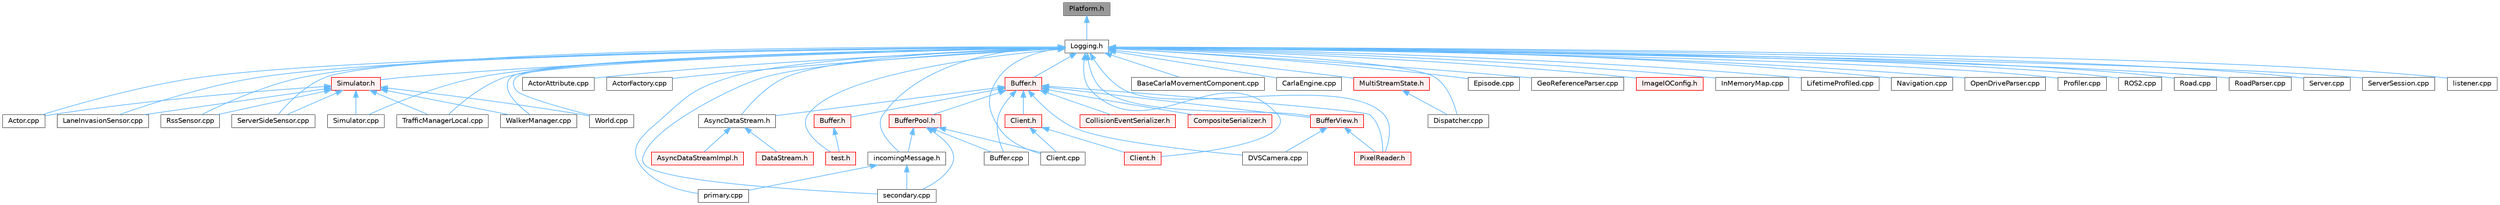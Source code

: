 digraph "Platform.h"
{
 // INTERACTIVE_SVG=YES
 // LATEX_PDF_SIZE
  bgcolor="transparent";
  edge [fontname=Helvetica,fontsize=10,labelfontname=Helvetica,labelfontsize=10];
  node [fontname=Helvetica,fontsize=10,shape=box,height=0.2,width=0.4];
  Node1 [id="Node000001",label="Platform.h",height=0.2,width=0.4,color="gray40", fillcolor="grey60", style="filled", fontcolor="black",tooltip=" "];
  Node1 -> Node2 [id="edge1_Node000001_Node000002",dir="back",color="steelblue1",style="solid",tooltip=" "];
  Node2 [id="Node000002",label="Logging.h",height=0.2,width=0.4,color="grey40", fillcolor="white", style="filled",URL="$de/d87/Logging_8h.html",tooltip=" "];
  Node2 -> Node3 [id="edge2_Node000002_Node000003",dir="back",color="steelblue1",style="solid",tooltip=" "];
  Node3 [id="Node000003",label="Actor.cpp",height=0.2,width=0.4,color="grey40", fillcolor="white", style="filled",URL="$d4/d34/Actor_8cpp.html",tooltip=" "];
  Node2 -> Node4 [id="edge3_Node000002_Node000004",dir="back",color="steelblue1",style="solid",tooltip=" "];
  Node4 [id="Node000004",label="ActorAttribute.cpp",height=0.2,width=0.4,color="grey40", fillcolor="white", style="filled",URL="$dc/d32/ActorAttribute_8cpp.html",tooltip=" "];
  Node2 -> Node5 [id="edge4_Node000002_Node000005",dir="back",color="steelblue1",style="solid",tooltip=" "];
  Node5 [id="Node000005",label="ActorFactory.cpp",height=0.2,width=0.4,color="grey40", fillcolor="white", style="filled",URL="$df/dd6/ActorFactory_8cpp.html",tooltip=" "];
  Node2 -> Node6 [id="edge5_Node000002_Node000006",dir="back",color="steelblue1",style="solid",tooltip=" "];
  Node6 [id="Node000006",label="AsyncDataStream.h",height=0.2,width=0.4,color="grey40", fillcolor="white", style="filled",URL="$d9/d4d/AsyncDataStream_8h.html",tooltip=" "];
  Node6 -> Node7 [id="edge6_Node000006_Node000007",dir="back",color="steelblue1",style="solid",tooltip=" "];
  Node7 [id="Node000007",label="AsyncDataStreamImpl.h",height=0.2,width=0.4,color="red", fillcolor="#FFF0F0", style="filled",URL="$d0/d17/AsyncDataStreamImpl_8h.html",tooltip=" "];
  Node6 -> Node102 [id="edge7_Node000006_Node000102",dir="back",color="steelblue1",style="solid",tooltip=" "];
  Node102 [id="Node000102",label="DataStream.h",height=0.2,width=0.4,color="red", fillcolor="#FFF0F0", style="filled",URL="$da/dd9/DataStream_8h.html",tooltip=" "];
  Node2 -> Node125 [id="edge8_Node000002_Node000125",dir="back",color="steelblue1",style="solid",tooltip=" "];
  Node125 [id="Node000125",label="BaseCarlaMovementComponent.cpp",height=0.2,width=0.4,color="grey40", fillcolor="white", style="filled",URL="$da/da6/BaseCarlaMovementComponent_8cpp.html",tooltip=" "];
  Node2 -> Node126 [id="edge9_Node000002_Node000126",dir="back",color="steelblue1",style="solid",tooltip=" "];
  Node126 [id="Node000126",label="Buffer.h",height=0.2,width=0.4,color="red", fillcolor="#FFF0F0", style="filled",URL="$d2/dda/carla_2Buffer_8h.html",tooltip=" "];
  Node126 -> Node6 [id="edge10_Node000126_Node000006",dir="back",color="steelblue1",style="solid",tooltip=" "];
  Node126 -> Node127 [id="edge11_Node000126_Node000127",dir="back",color="steelblue1",style="solid",tooltip=" "];
  Node127 [id="Node000127",label="Buffer.cpp",height=0.2,width=0.4,color="grey40", fillcolor="white", style="filled",URL="$df/de7/carla_2Buffer_8cpp.html",tooltip=" "];
  Node126 -> Node128 [id="edge12_Node000126_Node000128",dir="back",color="steelblue1",style="solid",tooltip=" "];
  Node128 [id="Node000128",label="Buffer.h",height=0.2,width=0.4,color="red", fillcolor="#FFF0F0", style="filled",URL="$d0/dbd/test_2Buffer_8h.html",tooltip=" "];
  Node128 -> Node130 [id="edge13_Node000128_Node000130",dir="back",color="steelblue1",style="solid",tooltip=" "];
  Node130 [id="Node000130",label="test.h",height=0.2,width=0.4,color="red", fillcolor="#FFF0F0", style="filled",URL="$d2/ddc/test_8h.html",tooltip=" "];
  Node126 -> Node143 [id="edge14_Node000126_Node000143",dir="back",color="steelblue1",style="solid",tooltip=" "];
  Node143 [id="Node000143",label="BufferPool.h",height=0.2,width=0.4,color="red", fillcolor="#FFF0F0", style="filled",URL="$de/d1a/BufferPool_8h.html",tooltip=" "];
  Node143 -> Node127 [id="edge15_Node000143_Node000127",dir="back",color="steelblue1",style="solid",tooltip=" "];
  Node143 -> Node144 [id="edge16_Node000143_Node000144",dir="back",color="steelblue1",style="solid",tooltip=" "];
  Node144 [id="Node000144",label="Client.cpp",height=0.2,width=0.4,color="grey40", fillcolor="white", style="filled",URL="$d0/dd1/streaming_2detail_2tcp_2Client_8cpp.html",tooltip=" "];
  Node143 -> Node147 [id="edge17_Node000143_Node000147",dir="back",color="steelblue1",style="solid",tooltip=" "];
  Node147 [id="Node000147",label="incomingMessage.h",height=0.2,width=0.4,color="grey40", fillcolor="white", style="filled",URL="$de/d55/incomingMessage_8h.html",tooltip=" "];
  Node147 -> Node148 [id="edge18_Node000147_Node000148",dir="back",color="steelblue1",style="solid",tooltip=" "];
  Node148 [id="Node000148",label="primary.cpp",height=0.2,width=0.4,color="grey40", fillcolor="white", style="filled",URL="$df/d6a/primary_8cpp.html",tooltip=" "];
  Node147 -> Node149 [id="edge19_Node000147_Node000149",dir="back",color="steelblue1",style="solid",tooltip=" "];
  Node149 [id="Node000149",label="secondary.cpp",height=0.2,width=0.4,color="grey40", fillcolor="white", style="filled",URL="$de/d48/secondary_8cpp.html",tooltip=" "];
  Node143 -> Node149 [id="edge20_Node000143_Node000149",dir="back",color="steelblue1",style="solid",tooltip=" "];
  Node126 -> Node150 [id="edge21_Node000126_Node000150",dir="back",color="steelblue1",style="solid",tooltip=" "];
  Node150 [id="Node000150",label="BufferView.h",height=0.2,width=0.4,color="red", fillcolor="#FFF0F0", style="filled",URL="$d8/dee/BufferView_8h.html",tooltip=" "];
  Node150 -> Node62 [id="edge22_Node000150_Node000062",dir="back",color="steelblue1",style="solid",tooltip=" "];
  Node62 [id="Node000062",label="DVSCamera.cpp",height=0.2,width=0.4,color="grey40", fillcolor="white", style="filled",URL="$d9/d6e/DVSCamera_8cpp.html",tooltip=" "];
  Node150 -> Node49 [id="edge23_Node000150_Node000049",dir="back",color="steelblue1",style="solid",tooltip=" "];
  Node49 [id="Node000049",label="PixelReader.h",height=0.2,width=0.4,color="red", fillcolor="#FFF0F0", style="filled",URL="$df/d2e/PixelReader_8h.html",tooltip=" "];
  Node126 -> Node309 [id="edge24_Node000126_Node000309",dir="back",color="steelblue1",style="solid",tooltip=" "];
  Node309 [id="Node000309",label="Client.h",height=0.2,width=0.4,color="red", fillcolor="#FFF0F0", style="filled",URL="$d6/d84/streaming_2detail_2tcp_2Client_8h.html",tooltip=" "];
  Node309 -> Node144 [id="edge25_Node000309_Node000144",dir="back",color="steelblue1",style="solid",tooltip=" "];
  Node309 -> Node310 [id="edge26_Node000309_Node000310",dir="back",color="steelblue1",style="solid",tooltip=" "];
  Node310 [id="Node000310",label="Client.h",height=0.2,width=0.4,color="red", fillcolor="#FFF0F0", style="filled",URL="$dc/d68/streaming_2Client_8h.html",tooltip=" "];
  Node126 -> Node185 [id="edge27_Node000126_Node000185",dir="back",color="steelblue1",style="solid",tooltip=" "];
  Node185 [id="Node000185",label="CollisionEventSerializer.h",height=0.2,width=0.4,color="red", fillcolor="#FFF0F0", style="filled",URL="$d8/d9f/CollisionEventSerializer_8h.html",tooltip=" "];
  Node126 -> Node190 [id="edge28_Node000126_Node000190",dir="back",color="steelblue1",style="solid",tooltip=" "];
  Node190 [id="Node000190",label="CompositeSerializer.h",height=0.2,width=0.4,color="red", fillcolor="#FFF0F0", style="filled",URL="$d0/dc9/CompositeSerializer_8h.html",tooltip=" "];
  Node126 -> Node62 [id="edge29_Node000126_Node000062",dir="back",color="steelblue1",style="solid",tooltip=" "];
  Node126 -> Node49 [id="edge30_Node000126_Node000049",dir="back",color="steelblue1",style="solid",tooltip=" "];
  Node2 -> Node150 [id="edge31_Node000002_Node000150",dir="back",color="steelblue1",style="solid",tooltip=" "];
  Node2 -> Node10 [id="edge32_Node000002_Node000010",dir="back",color="steelblue1",style="solid",tooltip=" "];
  Node10 [id="Node000010",label="CarlaEngine.cpp",height=0.2,width=0.4,color="grey40", fillcolor="white", style="filled",URL="$d6/da1/CarlaEngine_8cpp.html",tooltip=" "];
  Node2 -> Node144 [id="edge33_Node000002_Node000144",dir="back",color="steelblue1",style="solid",tooltip=" "];
  Node2 -> Node310 [id="edge34_Node000002_Node000310",dir="back",color="steelblue1",style="solid",tooltip=" "];
  Node2 -> Node153 [id="edge35_Node000002_Node000153",dir="back",color="steelblue1",style="solid",tooltip=" "];
  Node153 [id="Node000153",label="Dispatcher.cpp",height=0.2,width=0.4,color="grey40", fillcolor="white", style="filled",URL="$db/dd1/Dispatcher_8cpp.html",tooltip=" "];
  Node2 -> Node199 [id="edge36_Node000002_Node000199",dir="back",color="steelblue1",style="solid",tooltip=" "];
  Node199 [id="Node000199",label="Episode.cpp",height=0.2,width=0.4,color="grey40", fillcolor="white", style="filled",URL="$d6/d12/Episode_8cpp.html",tooltip=" "];
  Node2 -> Node353 [id="edge37_Node000002_Node000353",dir="back",color="steelblue1",style="solid",tooltip=" "];
  Node353 [id="Node000353",label="GeoReferenceParser.cpp",height=0.2,width=0.4,color="grey40", fillcolor="white", style="filled",URL="$d9/d3e/GeoReferenceParser_8cpp.html",tooltip=" "];
  Node2 -> Node502 [id="edge38_Node000002_Node000502",dir="back",color="steelblue1",style="solid",tooltip=" "];
  Node502 [id="Node000502",label="ImageIOConfig.h",height=0.2,width=0.4,color="red", fillcolor="#FFF0F0", style="filled",URL="$d2/d1d/ImageIOConfig_8h.html",tooltip=" "];
  Node2 -> Node350 [id="edge39_Node000002_Node000350",dir="back",color="steelblue1",style="solid",tooltip=" "];
  Node350 [id="Node000350",label="InMemoryMap.cpp",height=0.2,width=0.4,color="grey40", fillcolor="white", style="filled",URL="$d4/d89/InMemoryMap_8cpp.html",tooltip=" "];
  Node2 -> Node248 [id="edge40_Node000002_Node000248",dir="back",color="steelblue1",style="solid",tooltip=" "];
  Node248 [id="Node000248",label="LaneInvasionSensor.cpp",height=0.2,width=0.4,color="grey40", fillcolor="white", style="filled",URL="$dd/dbc/LibCarla_2source_2carla_2client_2LaneInvasionSensor_8cpp.html",tooltip=" "];
  Node2 -> Node504 [id="edge41_Node000002_Node000504",dir="back",color="steelblue1",style="solid",tooltip=" "];
  Node504 [id="Node000504",label="LifetimeProfiled.cpp",height=0.2,width=0.4,color="grey40", fillcolor="white", style="filled",URL="$d1/daf/LifetimeProfiled_8cpp.html",tooltip=" "];
  Node2 -> Node152 [id="edge42_Node000002_Node000152",dir="back",color="steelblue1",style="solid",tooltip=" "];
  Node152 [id="Node000152",label="MultiStreamState.h",height=0.2,width=0.4,color="red", fillcolor="#FFF0F0", style="filled",URL="$df/dc5/MultiStreamState_8h.html",tooltip=" "];
  Node152 -> Node153 [id="edge43_Node000152_Node000153",dir="back",color="steelblue1",style="solid",tooltip=" "];
  Node2 -> Node272 [id="edge44_Node000002_Node000272",dir="back",color="steelblue1",style="solid",tooltip=" "];
  Node272 [id="Node000272",label="Navigation.cpp",height=0.2,width=0.4,color="grey40", fillcolor="white", style="filled",URL="$d5/d9c/Navigation_8cpp.html",tooltip=" "];
  Node2 -> Node359 [id="edge45_Node000002_Node000359",dir="back",color="steelblue1",style="solid",tooltip=" "];
  Node359 [id="Node000359",label="OpenDriveParser.cpp",height=0.2,width=0.4,color="grey40", fillcolor="white", style="filled",URL="$da/d5a/OpenDriveParser_8cpp.html",tooltip=" "];
  Node2 -> Node49 [id="edge46_Node000002_Node000049",dir="back",color="steelblue1",style="solid",tooltip=" "];
  Node2 -> Node505 [id="edge47_Node000002_Node000505",dir="back",color="steelblue1",style="solid",tooltip=" "];
  Node505 [id="Node000505",label="Profiler.cpp",height=0.2,width=0.4,color="grey40", fillcolor="white", style="filled",URL="$d3/dea/Profiler_8cpp.html",tooltip=" "];
  Node2 -> Node181 [id="edge48_Node000002_Node000181",dir="back",color="steelblue1",style="solid",tooltip=" "];
  Node181 [id="Node000181",label="ROS2.cpp",height=0.2,width=0.4,color="grey40", fillcolor="white", style="filled",URL="$dd/d14/ROS2_8cpp.html",tooltip=" "];
  Node2 -> Node386 [id="edge49_Node000002_Node000386",dir="back",color="steelblue1",style="solid",tooltip=" "];
  Node386 [id="Node000386",label="Road.cpp",height=0.2,width=0.4,color="grey40", fillcolor="white", style="filled",URL="$dc/d2f/Road_8cpp.html",tooltip=" "];
  Node2 -> Node361 [id="edge50_Node000002_Node000361",dir="back",color="steelblue1",style="solid",tooltip=" "];
  Node361 [id="Node000361",label="RoadParser.cpp",height=0.2,width=0.4,color="grey40", fillcolor="white", style="filled",URL="$d7/d69/RoadParser_8cpp.html",tooltip=" "];
  Node2 -> Node227 [id="edge51_Node000002_Node000227",dir="back",color="steelblue1",style="solid",tooltip=" "];
  Node227 [id="Node000227",label="RssSensor.cpp",height=0.2,width=0.4,color="grey40", fillcolor="white", style="filled",URL="$d8/d77/LibCarla_2source_2carla_2rss_2RssSensor_8cpp.html",tooltip=" "];
  Node2 -> Node160 [id="edge52_Node000002_Node000160",dir="back",color="steelblue1",style="solid",tooltip=" "];
  Node160 [id="Node000160",label="Server.cpp",height=0.2,width=0.4,color="grey40", fillcolor="white", style="filled",URL="$db/dd9/Server_8cpp.html",tooltip=" "];
  Node2 -> Node161 [id="edge53_Node000002_Node000161",dir="back",color="steelblue1",style="solid",tooltip=" "];
  Node161 [id="Node000161",label="ServerSession.cpp",height=0.2,width=0.4,color="grey40", fillcolor="white", style="filled",URL="$df/d1e/ServerSession_8cpp.html",tooltip=" "];
  Node2 -> Node254 [id="edge54_Node000002_Node000254",dir="back",color="steelblue1",style="solid",tooltip=" "];
  Node254 [id="Node000254",label="ServerSideSensor.cpp",height=0.2,width=0.4,color="grey40", fillcolor="white", style="filled",URL="$d1/da0/ServerSideSensor_8cpp.html",tooltip=" "];
  Node2 -> Node255 [id="edge55_Node000002_Node000255",dir="back",color="steelblue1",style="solid",tooltip=" "];
  Node255 [id="Node000255",label="Simulator.cpp",height=0.2,width=0.4,color="grey40", fillcolor="white", style="filled",URL="$d2/d0c/Simulator_8cpp.html",tooltip=" "];
  Node2 -> Node256 [id="edge56_Node000002_Node000256",dir="back",color="steelblue1",style="solid",tooltip=" "];
  Node256 [id="Node000256",label="Simulator.h",height=0.2,width=0.4,color="red", fillcolor="#FFF0F0", style="filled",URL="$d6/d4a/Simulator_8h.html",tooltip=" "];
  Node256 -> Node3 [id="edge57_Node000256_Node000003",dir="back",color="steelblue1",style="solid",tooltip=" "];
  Node256 -> Node248 [id="edge58_Node000256_Node000248",dir="back",color="steelblue1",style="solid",tooltip=" "];
  Node256 -> Node227 [id="edge59_Node000256_Node000227",dir="back",color="steelblue1",style="solid",tooltip=" "];
  Node256 -> Node254 [id="edge60_Node000256_Node000254",dir="back",color="steelblue1",style="solid",tooltip=" "];
  Node256 -> Node255 [id="edge61_Node000256_Node000255",dir="back",color="steelblue1",style="solid",tooltip=" "];
  Node256 -> Node208 [id="edge62_Node000256_Node000208",dir="back",color="steelblue1",style="solid",tooltip=" "];
  Node208 [id="Node000208",label="TrafficManagerLocal.cpp",height=0.2,width=0.4,color="grey40", fillcolor="white", style="filled",URL="$da/d53/TrafficManagerLocal_8cpp.html",tooltip=" "];
  Node256 -> Node263 [id="edge63_Node000256_Node000263",dir="back",color="steelblue1",style="solid",tooltip=" "];
  Node263 [id="Node000263",label="WalkerManager.cpp",height=0.2,width=0.4,color="grey40", fillcolor="white", style="filled",URL="$d2/dbb/WalkerManager_8cpp.html",tooltip=" "];
  Node256 -> Node232 [id="edge64_Node000256_Node000232",dir="back",color="steelblue1",style="solid",tooltip=" "];
  Node232 [id="Node000232",label="World.cpp",height=0.2,width=0.4,color="grey40", fillcolor="white", style="filled",URL="$d7/dfe/World_8cpp.html",tooltip=" "];
  Node2 -> Node208 [id="edge65_Node000002_Node000208",dir="back",color="steelblue1",style="solid",tooltip=" "];
  Node2 -> Node263 [id="edge66_Node000002_Node000263",dir="back",color="steelblue1",style="solid",tooltip=" "];
  Node2 -> Node232 [id="edge67_Node000002_Node000232",dir="back",color="steelblue1",style="solid",tooltip=" "];
  Node2 -> Node147 [id="edge68_Node000002_Node000147",dir="back",color="steelblue1",style="solid",tooltip=" "];
  Node2 -> Node165 [id="edge69_Node000002_Node000165",dir="back",color="steelblue1",style="solid",tooltip=" "];
  Node165 [id="Node000165",label="listener.cpp",height=0.2,width=0.4,color="grey40", fillcolor="white", style="filled",URL="$dd/d8b/listener_8cpp.html",tooltip=" "];
  Node2 -> Node148 [id="edge70_Node000002_Node000148",dir="back",color="steelblue1",style="solid",tooltip=" "];
  Node2 -> Node149 [id="edge71_Node000002_Node000149",dir="back",color="steelblue1",style="solid",tooltip=" "];
  Node2 -> Node130 [id="edge72_Node000002_Node000130",dir="back",color="steelblue1",style="solid",tooltip=" "];
}
